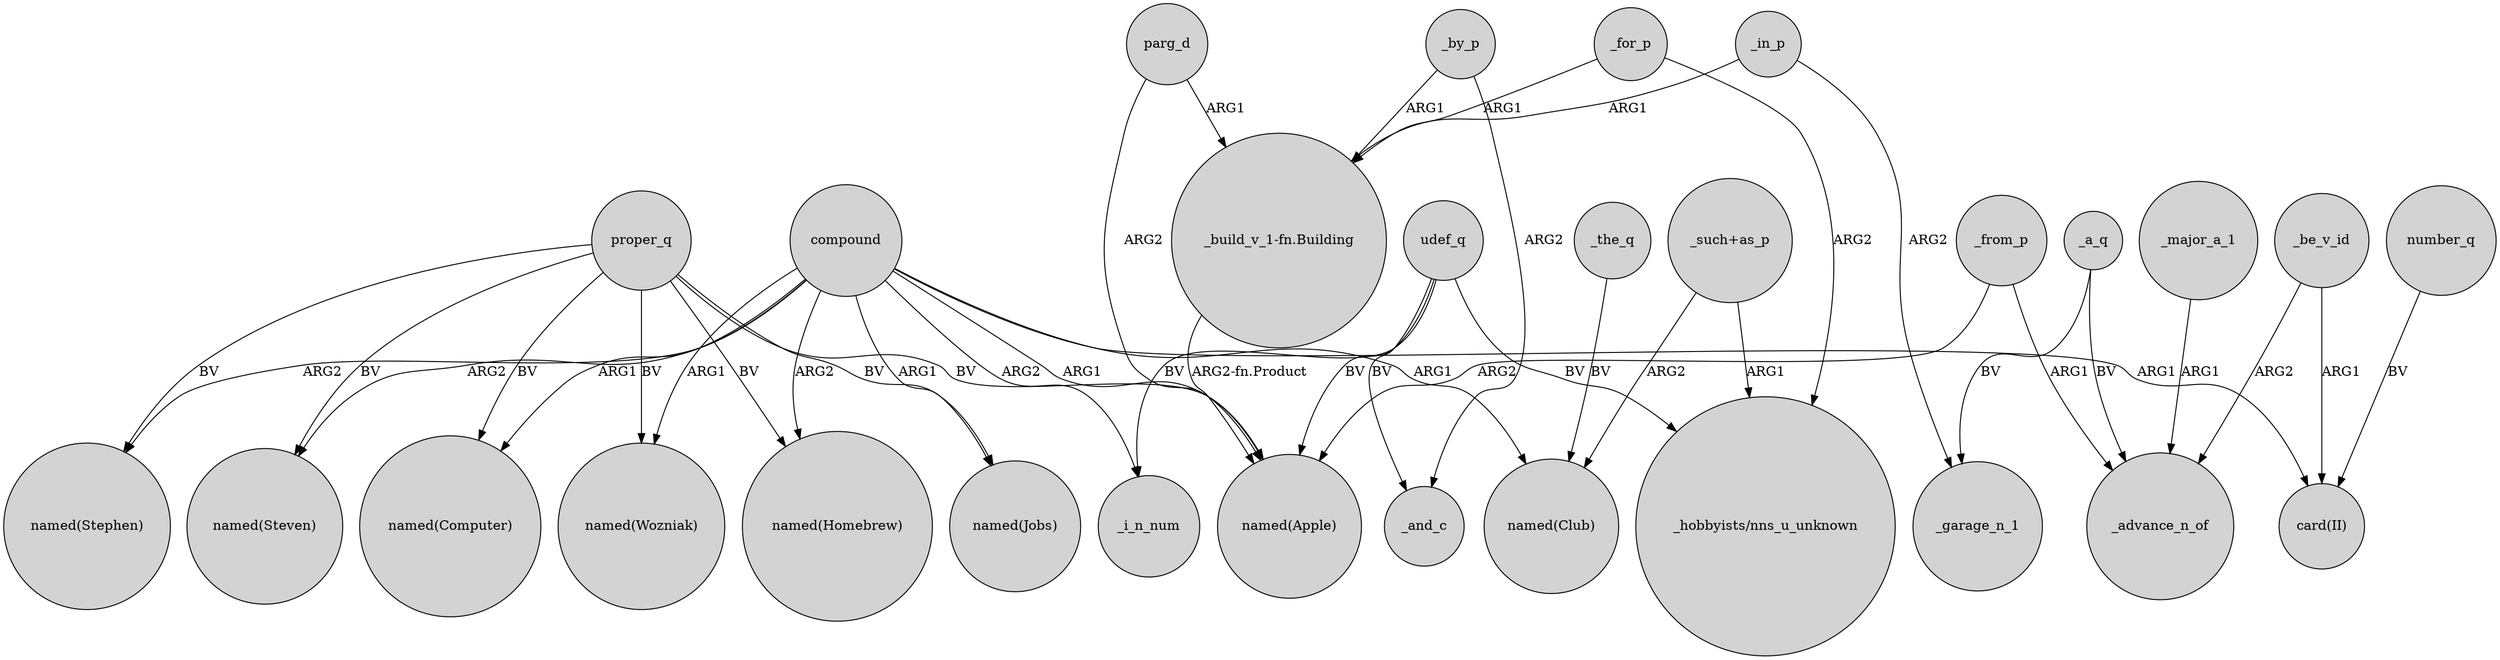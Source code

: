digraph {
	node [shape=circle style=filled]
	compound -> _i_n_num [label=ARG2]
	_a_q -> _garage_n_1 [label=BV]
	compound -> "card(II)" [label=ARG1]
	compound -> "named(Apple)" [label=ARG1]
	_major_a_1 -> _advance_n_of [label=ARG1]
	compound -> "named(Wozniak)" [label=ARG1]
	compound -> "named(Homebrew)" [label=ARG2]
	proper_q -> "named(Apple)" [label=BV]
	"_such+as_p" -> "_hobbyists/nns_u_unknown" [label=ARG1]
	_for_p -> "_hobbyists/nns_u_unknown" [label=ARG2]
	"_build_v_1-fn.Building" -> "named(Apple)" [label="ARG2-fn.Product"]
	_in_p -> "_build_v_1-fn.Building" [label=ARG1]
	_from_p -> _advance_n_of [label=ARG1]
	_by_p -> "_build_v_1-fn.Building" [label=ARG1]
	_a_q -> _advance_n_of [label=BV]
	_the_q -> "named(Club)" [label=BV]
	udef_q -> "_hobbyists/nns_u_unknown" [label=BV]
	udef_q -> _i_n_num [label=BV]
	compound -> "named(Club)" [label=ARG1]
	compound -> "named(Computer)" [label=ARG1]
	_by_p -> _and_c [label=ARG2]
	proper_q -> "named(Wozniak)" [label=BV]
	compound -> "named(Steven)" [label=ARG2]
	parg_d -> "_build_v_1-fn.Building" [label=ARG1]
	compound -> "named(Jobs)" [label=ARG1]
	proper_q -> "named(Jobs)" [label=BV]
	"_such+as_p" -> "named(Club)" [label=ARG2]
	_in_p -> _garage_n_1 [label=ARG2]
	number_q -> "card(II)" [label=BV]
	proper_q -> "named(Computer)" [label=BV]
	parg_d -> "named(Apple)" [label=ARG2]
	_from_p -> "named(Apple)" [label=ARG2]
	proper_q -> "named(Homebrew)" [label=BV]
	_for_p -> "_build_v_1-fn.Building" [label=ARG1]
	udef_q -> "named(Apple)" [label=BV]
	udef_q -> _and_c [label=BV]
	_be_v_id -> "card(II)" [label=ARG1]
	proper_q -> "named(Stephen)" [label=BV]
	_be_v_id -> _advance_n_of [label=ARG2]
	proper_q -> "named(Steven)" [label=BV]
	compound -> "named(Stephen)" [label=ARG2]
}
